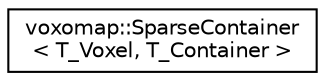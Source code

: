 digraph "Graphical Class Hierarchy"
{
 // LATEX_PDF_SIZE
  edge [fontname="Helvetica",fontsize="10",labelfontname="Helvetica",labelfontsize="10"];
  node [fontname="Helvetica",fontsize="10",shape=record];
  rankdir="LR";
  Node0 [label="voxomap::SparseContainer\l\< T_Voxel, T_Container \>",height=0.2,width=0.4,color="black", fillcolor="white", style="filled",URL="$classvoxomap_1_1_sparse_container.html",tooltip="Voxel container used in leaves of the VoxelOctree. Mix between a fixed size 3D array (like in ArrayCo..."];
}
